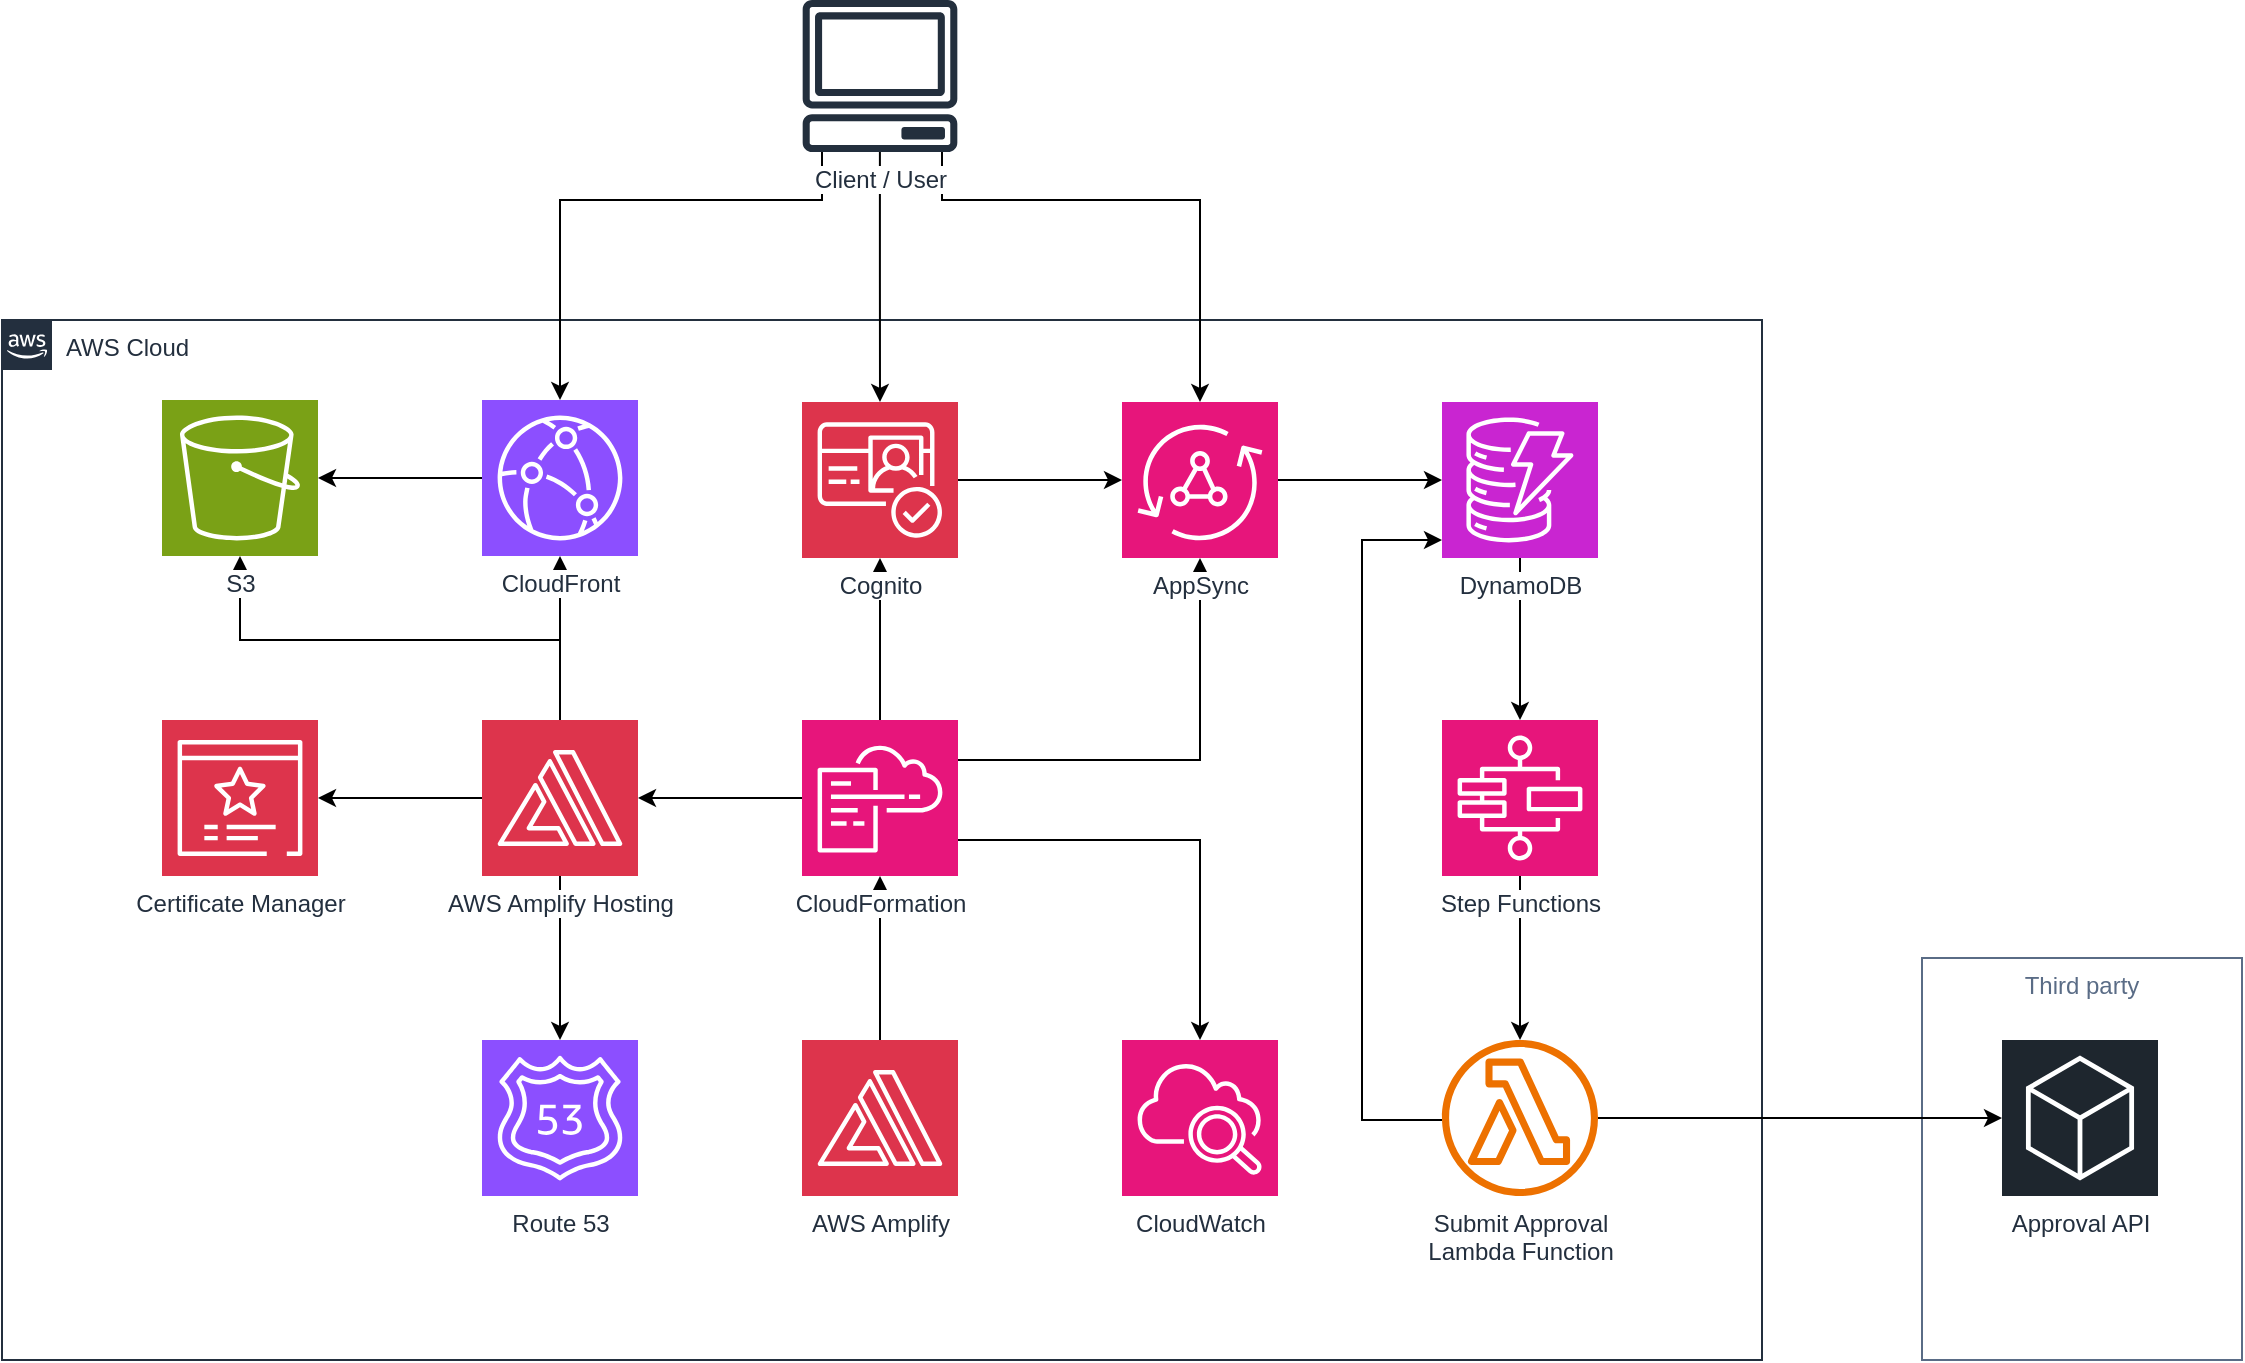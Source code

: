 <mxfile version="22.1.16" type="device" pages="2">
  <diagram name="Diagram" id="c7Mjmxp-WRodopjom6Qc">
    <mxGraphModel dx="1264" dy="885" grid="1" gridSize="10" guides="1" tooltips="1" connect="1" arrows="1" fold="1" page="1" pageScale="1" pageWidth="827" pageHeight="1169" math="0" shadow="0">
      <root>
        <mxCell id="0" />
        <mxCell id="1" parent="0" />
        <mxCell id="r4Z01OAb2olh3Qcj7yKG-13" value="AWS Cloud" style="points=[[0,0],[0.25,0],[0.5,0],[0.75,0],[1,0],[1,0.25],[1,0.5],[1,0.75],[1,1],[0.75,1],[0.5,1],[0.25,1],[0,1],[0,0.75],[0,0.5],[0,0.25]];outlineConnect=0;gradientColor=none;html=1;whiteSpace=wrap;fontSize=12;fontStyle=0;container=1;pointerEvents=0;collapsible=0;recursiveResize=0;shape=mxgraph.aws4.group;grIcon=mxgraph.aws4.group_aws_cloud_alt;strokeColor=#232F3E;fillColor=none;verticalAlign=top;align=left;spacingLeft=30;fontColor=#232F3E;dashed=0;" vertex="1" parent="1">
          <mxGeometry x="40" y="240" width="880" height="520" as="geometry" />
        </mxCell>
        <mxCell id="r4Z01OAb2olh3Qcj7yKG-31" style="edgeStyle=orthogonalEdgeStyle;rounded=0;orthogonalLoop=1;jettySize=auto;html=1;" edge="1" parent="r4Z01OAb2olh3Qcj7yKG-13" source="r4Z01OAb2olh3Qcj7yKG-1" target="r4Z01OAb2olh3Qcj7yKG-30">
          <mxGeometry relative="1" as="geometry" />
        </mxCell>
        <mxCell id="r4Z01OAb2olh3Qcj7yKG-48" style="edgeStyle=orthogonalEdgeStyle;rounded=0;orthogonalLoop=1;jettySize=auto;html=1;" edge="1" parent="r4Z01OAb2olh3Qcj7yKG-13" source="r4Z01OAb2olh3Qcj7yKG-30" target="r4Z01OAb2olh3Qcj7yKG-7">
          <mxGeometry relative="1" as="geometry">
            <Array as="points">
              <mxPoint x="599" y="260" />
            </Array>
          </mxGeometry>
        </mxCell>
        <mxCell id="r4Z01OAb2olh3Qcj7yKG-1" value="AWS Amplify" style="sketch=0;points=[[0,0,0],[0.25,0,0],[0.5,0,0],[0.75,0,0],[1,0,0],[0,1,0],[0.25,1,0],[0.5,1,0],[0.75,1,0],[1,1,0],[0,0.25,0],[0,0.5,0],[0,0.75,0],[1,0.25,0],[1,0.5,0],[1,0.75,0]];outlineConnect=0;fontColor=#232F3E;fillColor=#DD344C;strokeColor=#ffffff;dashed=0;verticalLabelPosition=bottom;verticalAlign=top;align=center;html=1;fontSize=12;fontStyle=0;aspect=fixed;shape=mxgraph.aws4.resourceIcon;resIcon=mxgraph.aws4.amplify;" vertex="1" parent="r4Z01OAb2olh3Qcj7yKG-13">
          <mxGeometry x="400" y="360" width="78" height="78" as="geometry" />
        </mxCell>
        <mxCell id="r4Z01OAb2olh3Qcj7yKG-25" style="edgeStyle=orthogonalEdgeStyle;rounded=0;orthogonalLoop=1;jettySize=auto;html=1;" edge="1" parent="r4Z01OAb2olh3Qcj7yKG-13" source="r4Z01OAb2olh3Qcj7yKG-3" target="r4Z01OAb2olh3Qcj7yKG-8">
          <mxGeometry relative="1" as="geometry" />
        </mxCell>
        <mxCell id="r4Z01OAb2olh3Qcj7yKG-26" style="edgeStyle=orthogonalEdgeStyle;rounded=0;orthogonalLoop=1;jettySize=auto;html=1;" edge="1" parent="r4Z01OAb2olh3Qcj7yKG-13" source="r4Z01OAb2olh3Qcj7yKG-8" target="r4Z01OAb2olh3Qcj7yKG-10">
          <mxGeometry relative="1" as="geometry" />
        </mxCell>
        <mxCell id="r4Z01OAb2olh3Qcj7yKG-8" value="DynamoDB" style="sketch=0;points=[[0,0,0],[0.25,0,0],[0.5,0,0],[0.75,0,0],[1,0,0],[0,1,0],[0.25,1,0],[0.5,1,0],[0.75,1,0],[1,1,0],[0,0.25,0],[0,0.5,0],[0,0.75,0],[1,0.25,0],[1,0.5,0],[1,0.75,0]];outlineConnect=0;fontColor=#232F3E;fillColor=#C925D1;strokeColor=#ffffff;dashed=0;verticalLabelPosition=bottom;verticalAlign=top;align=center;html=1;fontSize=12;fontStyle=0;aspect=fixed;shape=mxgraph.aws4.resourceIcon;resIcon=mxgraph.aws4.dynamodb;labelBackgroundColor=default;" vertex="1" parent="r4Z01OAb2olh3Qcj7yKG-13">
          <mxGeometry x="720" y="41" width="78" height="78" as="geometry" />
        </mxCell>
        <mxCell id="r4Z01OAb2olh3Qcj7yKG-35" style="edgeStyle=orthogonalEdgeStyle;rounded=0;orthogonalLoop=1;jettySize=auto;html=1;" edge="1" parent="r4Z01OAb2olh3Qcj7yKG-13" source="r4Z01OAb2olh3Qcj7yKG-22" target="r4Z01OAb2olh3Qcj7yKG-5">
          <mxGeometry relative="1" as="geometry" />
        </mxCell>
        <mxCell id="r4Z01OAb2olh3Qcj7yKG-36" style="edgeStyle=orthogonalEdgeStyle;rounded=0;orthogonalLoop=1;jettySize=auto;html=1;" edge="1" parent="r4Z01OAb2olh3Qcj7yKG-13" source="r4Z01OAb2olh3Qcj7yKG-22" target="r4Z01OAb2olh3Qcj7yKG-24">
          <mxGeometry relative="1" as="geometry">
            <Array as="points">
              <mxPoint x="279" y="160" />
              <mxPoint x="119" y="160" />
            </Array>
          </mxGeometry>
        </mxCell>
        <mxCell id="r4Z01OAb2olh3Qcj7yKG-37" style="edgeStyle=orthogonalEdgeStyle;rounded=0;orthogonalLoop=1;jettySize=auto;html=1;" edge="1" parent="r4Z01OAb2olh3Qcj7yKG-13" source="r4Z01OAb2olh3Qcj7yKG-22" target="r4Z01OAb2olh3Qcj7yKG-6">
          <mxGeometry relative="1" as="geometry" />
        </mxCell>
        <mxCell id="r4Z01OAb2olh3Qcj7yKG-24" value="S3" style="sketch=0;points=[[0,0,0],[0.25,0,0],[0.5,0,0],[0.75,0,0],[1,0,0],[0,1,0],[0.25,1,0],[0.5,1,0],[0.75,1,0],[1,1,0],[0,0.25,0],[0,0.5,0],[0,0.75,0],[1,0.25,0],[1,0.5,0],[1,0.75,0]];outlineConnect=0;fontColor=#232F3E;fillColor=#7AA116;strokeColor=#ffffff;dashed=0;verticalLabelPosition=bottom;verticalAlign=top;align=center;html=1;fontSize=12;fontStyle=0;aspect=fixed;shape=mxgraph.aws4.resourceIcon;resIcon=mxgraph.aws4.s3;labelBackgroundColor=default;" vertex="1" parent="r4Z01OAb2olh3Qcj7yKG-13">
          <mxGeometry x="80" y="40" width="78" height="78" as="geometry" />
        </mxCell>
        <mxCell id="r4Z01OAb2olh3Qcj7yKG-42" style="edgeStyle=orthogonalEdgeStyle;rounded=0;orthogonalLoop=1;jettySize=auto;html=1;" edge="1" parent="r4Z01OAb2olh3Qcj7yKG-13" source="r4Z01OAb2olh3Qcj7yKG-10" target="r4Z01OAb2olh3Qcj7yKG-4">
          <mxGeometry relative="1" as="geometry" />
        </mxCell>
        <mxCell id="r4Z01OAb2olh3Qcj7yKG-10" value="Step Functions" style="sketch=0;points=[[0,0,0],[0.25,0,0],[0.5,0,0],[0.75,0,0],[1,0,0],[0,1,0],[0.25,1,0],[0.5,1,0],[0.75,1,0],[1,1,0],[0,0.25,0],[0,0.5,0],[0,0.75,0],[1,0.25,0],[1,0.5,0],[1,0.75,0]];outlineConnect=0;fontColor=#232F3E;fillColor=#E7157B;strokeColor=#ffffff;dashed=0;verticalLabelPosition=bottom;verticalAlign=top;align=center;html=1;fontSize=12;fontStyle=0;aspect=fixed;shape=mxgraph.aws4.resourceIcon;resIcon=mxgraph.aws4.step_functions;labelBackgroundColor=default;" vertex="1" parent="r4Z01OAb2olh3Qcj7yKG-13">
          <mxGeometry x="720" y="200" width="78" height="78" as="geometry" />
        </mxCell>
        <mxCell id="r4Z01OAb2olh3Qcj7yKG-44" style="edgeStyle=orthogonalEdgeStyle;rounded=0;orthogonalLoop=1;jettySize=auto;html=1;" edge="1" parent="r4Z01OAb2olh3Qcj7yKG-13" source="r4Z01OAb2olh3Qcj7yKG-4" target="r4Z01OAb2olh3Qcj7yKG-8">
          <mxGeometry relative="1" as="geometry">
            <Array as="points">
              <mxPoint x="680" y="400" />
              <mxPoint x="680" y="110" />
            </Array>
          </mxGeometry>
        </mxCell>
        <mxCell id="r4Z01OAb2olh3Qcj7yKG-4" value="Submit Approval&lt;br&gt;Lambda Function" style="sketch=0;outlineConnect=0;fontColor=#232F3E;gradientColor=none;fillColor=#ED7100;strokeColor=none;dashed=0;verticalLabelPosition=bottom;verticalAlign=top;align=center;html=1;fontSize=12;fontStyle=0;aspect=fixed;pointerEvents=1;shape=mxgraph.aws4.lambda_function;" vertex="1" parent="r4Z01OAb2olh3Qcj7yKG-13">
          <mxGeometry x="720" y="360" width="78" height="78" as="geometry" />
        </mxCell>
        <mxCell id="r4Z01OAb2olh3Qcj7yKG-38" style="edgeStyle=orthogonalEdgeStyle;rounded=0;orthogonalLoop=1;jettySize=auto;html=1;" edge="1" parent="r4Z01OAb2olh3Qcj7yKG-13" source="r4Z01OAb2olh3Qcj7yKG-5" target="r4Z01OAb2olh3Qcj7yKG-24">
          <mxGeometry relative="1" as="geometry" />
        </mxCell>
        <mxCell id="r4Z01OAb2olh3Qcj7yKG-5" value="CloudFront" style="sketch=0;points=[[0,0,0],[0.25,0,0],[0.5,0,0],[0.75,0,0],[1,0,0],[0,1,0],[0.25,1,0],[0.5,1,0],[0.75,1,0],[1,1,0],[0,0.25,0],[0,0.5,0],[0,0.75,0],[1,0.25,0],[1,0.5,0],[1,0.75,0]];outlineConnect=0;fontColor=#232F3E;fillColor=#8C4FFF;strokeColor=#ffffff;dashed=0;verticalLabelPosition=bottom;verticalAlign=top;align=center;html=1;fontSize=12;fontStyle=0;aspect=fixed;shape=mxgraph.aws4.resourceIcon;resIcon=mxgraph.aws4.cloudfront;labelBackgroundColor=default;" vertex="1" parent="r4Z01OAb2olh3Qcj7yKG-13">
          <mxGeometry x="240" y="40" width="78" height="78" as="geometry" />
        </mxCell>
        <mxCell id="r4Z01OAb2olh3Qcj7yKG-6" value="Certificate Manager" style="sketch=0;points=[[0,0,0],[0.25,0,0],[0.5,0,0],[0.75,0,0],[1,0,0],[0,1,0],[0.25,1,0],[0.5,1,0],[0.75,1,0],[1,1,0],[0,0.25,0],[0,0.5,0],[0,0.75,0],[1,0.25,0],[1,0.5,0],[1,0.75,0]];outlineConnect=0;fontColor=#232F3E;fillColor=#DD344C;strokeColor=#ffffff;dashed=0;verticalLabelPosition=bottom;verticalAlign=top;align=center;html=1;fontSize=12;fontStyle=0;aspect=fixed;shape=mxgraph.aws4.resourceIcon;resIcon=mxgraph.aws4.certificate_manager_3;" vertex="1" parent="r4Z01OAb2olh3Qcj7yKG-13">
          <mxGeometry x="80" y="200" width="78" height="78" as="geometry" />
        </mxCell>
        <mxCell id="r4Z01OAb2olh3Qcj7yKG-32" style="edgeStyle=orthogonalEdgeStyle;rounded=0;orthogonalLoop=1;jettySize=auto;html=1;" edge="1" parent="r4Z01OAb2olh3Qcj7yKG-13" source="r4Z01OAb2olh3Qcj7yKG-30" target="r4Z01OAb2olh3Qcj7yKG-2">
          <mxGeometry relative="1" as="geometry" />
        </mxCell>
        <mxCell id="r4Z01OAb2olh3Qcj7yKG-33" style="edgeStyle=orthogonalEdgeStyle;rounded=0;orthogonalLoop=1;jettySize=auto;html=1;" edge="1" parent="r4Z01OAb2olh3Qcj7yKG-13" source="r4Z01OAb2olh3Qcj7yKG-30" target="r4Z01OAb2olh3Qcj7yKG-3">
          <mxGeometry relative="1" as="geometry">
            <Array as="points">
              <mxPoint x="599" y="220" />
            </Array>
          </mxGeometry>
        </mxCell>
        <mxCell id="r4Z01OAb2olh3Qcj7yKG-34" style="edgeStyle=orthogonalEdgeStyle;rounded=0;orthogonalLoop=1;jettySize=auto;html=1;" edge="1" parent="r4Z01OAb2olh3Qcj7yKG-13" source="r4Z01OAb2olh3Qcj7yKG-30" target="r4Z01OAb2olh3Qcj7yKG-22">
          <mxGeometry relative="1" as="geometry" />
        </mxCell>
        <mxCell id="r4Z01OAb2olh3Qcj7yKG-30" value="CloudFormation" style="sketch=0;points=[[0,0,0],[0.25,0,0],[0.5,0,0],[0.75,0,0],[1,0,0],[0,1,0],[0.25,1,0],[0.5,1,0],[0.75,1,0],[1,1,0],[0,0.25,0],[0,0.5,0],[0,0.75,0],[1,0.25,0],[1,0.5,0],[1,0.75,0]];points=[[0,0,0],[0.25,0,0],[0.5,0,0],[0.75,0,0],[1,0,0],[0,1,0],[0.25,1,0],[0.5,1,0],[0.75,1,0],[1,1,0],[0,0.25,0],[0,0.5,0],[0,0.75,0],[1,0.25,0],[1,0.5,0],[1,0.75,0]];outlineConnect=0;fontColor=#232F3E;fillColor=#E7157B;strokeColor=#ffffff;dashed=0;verticalLabelPosition=bottom;verticalAlign=top;align=center;html=1;fontSize=12;fontStyle=0;aspect=fixed;shape=mxgraph.aws4.resourceIcon;resIcon=mxgraph.aws4.cloudformation;labelBackgroundColor=default;" vertex="1" parent="r4Z01OAb2olh3Qcj7yKG-13">
          <mxGeometry x="400" y="200" width="78" height="78" as="geometry" />
        </mxCell>
        <mxCell id="r4Z01OAb2olh3Qcj7yKG-45" style="edgeStyle=orthogonalEdgeStyle;rounded=0;orthogonalLoop=1;jettySize=auto;html=1;" edge="1" parent="r4Z01OAb2olh3Qcj7yKG-13" source="r4Z01OAb2olh3Qcj7yKG-2" target="r4Z01OAb2olh3Qcj7yKG-3">
          <mxGeometry relative="1" as="geometry" />
        </mxCell>
        <mxCell id="r4Z01OAb2olh3Qcj7yKG-2" value="Cognito" style="sketch=0;points=[[0,0,0],[0.25,0,0],[0.5,0,0],[0.75,0,0],[1,0,0],[0,1,0],[0.25,1,0],[0.5,1,0],[0.75,1,0],[1,1,0],[0,0.25,0],[0,0.5,0],[0,0.75,0],[1,0.25,0],[1,0.5,0],[1,0.75,0]];outlineConnect=0;fontColor=#232F3E;fillColor=#DD344C;strokeColor=#ffffff;dashed=0;verticalLabelPosition=bottom;verticalAlign=top;align=center;html=1;fontSize=12;fontStyle=0;aspect=fixed;shape=mxgraph.aws4.resourceIcon;resIcon=mxgraph.aws4.cognito;labelBackgroundColor=default;" vertex="1" parent="r4Z01OAb2olh3Qcj7yKG-13">
          <mxGeometry x="400" y="41" width="78" height="78" as="geometry" />
        </mxCell>
        <mxCell id="r4Z01OAb2olh3Qcj7yKG-3" value="AppSync" style="sketch=0;points=[[0,0,0],[0.25,0,0],[0.5,0,0],[0.75,0,0],[1,0,0],[0,1,0],[0.25,1,0],[0.5,1,0],[0.75,1,0],[1,1,0],[0,0.25,0],[0,0.5,0],[0,0.75,0],[1,0.25,0],[1,0.5,0],[1,0.75,0]];outlineConnect=0;fontColor=#232F3E;fillColor=#E7157B;strokeColor=#ffffff;dashed=0;verticalLabelPosition=bottom;verticalAlign=top;align=center;html=1;fontSize=12;fontStyle=0;aspect=fixed;shape=mxgraph.aws4.resourceIcon;resIcon=mxgraph.aws4.appsync;labelBackgroundColor=default;" vertex="1" parent="r4Z01OAb2olh3Qcj7yKG-13">
          <mxGeometry x="560" y="41" width="78" height="78" as="geometry" />
        </mxCell>
        <mxCell id="r4Z01OAb2olh3Qcj7yKG-12" value="Route 53" style="sketch=0;points=[[0,0,0],[0.25,0,0],[0.5,0,0],[0.75,0,0],[1,0,0],[0,1,0],[0.25,1,0],[0.5,1,0],[0.75,1,0],[1,1,0],[0,0.25,0],[0,0.5,0],[0,0.75,0],[1,0.25,0],[1,0.5,0],[1,0.75,0]];outlineConnect=0;fontColor=#232F3E;fillColor=#8C4FFF;strokeColor=#ffffff;dashed=0;verticalLabelPosition=bottom;verticalAlign=top;align=center;html=1;fontSize=12;fontStyle=0;aspect=fixed;shape=mxgraph.aws4.resourceIcon;resIcon=mxgraph.aws4.route_53;" vertex="1" parent="r4Z01OAb2olh3Qcj7yKG-13">
          <mxGeometry x="240" y="360" width="78" height="78" as="geometry" />
        </mxCell>
        <mxCell id="r4Z01OAb2olh3Qcj7yKG-47" style="edgeStyle=orthogonalEdgeStyle;rounded=0;orthogonalLoop=1;jettySize=auto;html=1;entryX=0.5;entryY=0;entryDx=0;entryDy=0;entryPerimeter=0;" edge="1" parent="r4Z01OAb2olh3Qcj7yKG-13" source="r4Z01OAb2olh3Qcj7yKG-22" target="r4Z01OAb2olh3Qcj7yKG-12">
          <mxGeometry relative="1" as="geometry" />
        </mxCell>
        <mxCell id="r4Z01OAb2olh3Qcj7yKG-22" value="AWS Amplify Hosting" style="sketch=0;points=[[0,0,0],[0.25,0,0],[0.5,0,0],[0.75,0,0],[1,0,0],[0,1,0],[0.25,1,0],[0.5,1,0],[0.75,1,0],[1,1,0],[0,0.25,0],[0,0.5,0],[0,0.75,0],[1,0.25,0],[1,0.5,0],[1,0.75,0]];outlineConnect=0;fontColor=#232F3E;fillColor=#DD344C;strokeColor=#ffffff;dashed=0;verticalLabelPosition=bottom;verticalAlign=top;align=center;html=1;fontSize=12;fontStyle=0;aspect=fixed;shape=mxgraph.aws4.resourceIcon;resIcon=mxgraph.aws4.amplify;labelBackgroundColor=default;" vertex="1" parent="r4Z01OAb2olh3Qcj7yKG-13">
          <mxGeometry x="240" y="200" width="78" height="78" as="geometry" />
        </mxCell>
        <mxCell id="r4Z01OAb2olh3Qcj7yKG-7" value="CloudWatch" style="sketch=0;points=[[0,0,0],[0.25,0,0],[0.5,0,0],[0.75,0,0],[1,0,0],[0,1,0],[0.25,1,0],[0.5,1,0],[0.75,1,0],[1,1,0],[0,0.25,0],[0,0.5,0],[0,0.75,0],[1,0.25,0],[1,0.5,0],[1,0.75,0]];points=[[0,0,0],[0.25,0,0],[0.5,0,0],[0.75,0,0],[1,0,0],[0,1,0],[0.25,1,0],[0.5,1,0],[0.75,1,0],[1,1,0],[0,0.25,0],[0,0.5,0],[0,0.75,0],[1,0.25,0],[1,0.5,0],[1,0.75,0]];outlineConnect=0;fontColor=#232F3E;fillColor=#E7157B;strokeColor=#ffffff;dashed=0;verticalLabelPosition=bottom;verticalAlign=top;align=center;html=1;fontSize=12;fontStyle=0;aspect=fixed;shape=mxgraph.aws4.resourceIcon;resIcon=mxgraph.aws4.cloudwatch_2;" vertex="1" parent="r4Z01OAb2olh3Qcj7yKG-13">
          <mxGeometry x="560" y="360" width="78" height="78" as="geometry" />
        </mxCell>
        <mxCell id="r4Z01OAb2olh3Qcj7yKG-39" style="edgeStyle=orthogonalEdgeStyle;rounded=0;orthogonalLoop=1;jettySize=auto;html=1;" edge="1" parent="1" source="r4Z01OAb2olh3Qcj7yKG-14" target="r4Z01OAb2olh3Qcj7yKG-5">
          <mxGeometry relative="1" as="geometry">
            <Array as="points">
              <mxPoint x="450" y="180" />
              <mxPoint x="319" y="180" />
            </Array>
          </mxGeometry>
        </mxCell>
        <mxCell id="r4Z01OAb2olh3Qcj7yKG-40" style="edgeStyle=orthogonalEdgeStyle;rounded=0;orthogonalLoop=1;jettySize=auto;html=1;" edge="1" parent="1" source="r4Z01OAb2olh3Qcj7yKG-14" target="r4Z01OAb2olh3Qcj7yKG-2">
          <mxGeometry relative="1" as="geometry" />
        </mxCell>
        <mxCell id="r4Z01OAb2olh3Qcj7yKG-41" style="edgeStyle=orthogonalEdgeStyle;rounded=0;orthogonalLoop=1;jettySize=auto;html=1;" edge="1" parent="1" source="r4Z01OAb2olh3Qcj7yKG-14" target="r4Z01OAb2olh3Qcj7yKG-3">
          <mxGeometry relative="1" as="geometry">
            <Array as="points">
              <mxPoint x="510" y="180" />
              <mxPoint x="639" y="180" />
            </Array>
          </mxGeometry>
        </mxCell>
        <mxCell id="r4Z01OAb2olh3Qcj7yKG-14" value="Client / User" style="sketch=0;outlineConnect=0;fontColor=#232F3E;gradientColor=none;fillColor=#232F3D;strokeColor=none;dashed=0;verticalLabelPosition=bottom;verticalAlign=top;align=center;html=1;fontSize=12;fontStyle=0;aspect=fixed;pointerEvents=1;shape=mxgraph.aws4.client;labelBackgroundColor=default;" vertex="1" parent="1">
          <mxGeometry x="440" y="80" width="78" height="76" as="geometry" />
        </mxCell>
        <mxCell id="r4Z01OAb2olh3Qcj7yKG-18" value="Third party" style="fillColor=none;strokeColor=#5A6C86;verticalAlign=top;fontStyle=0;fontColor=#5A6C86;whiteSpace=wrap;html=1;" vertex="1" parent="1">
          <mxGeometry x="1000" y="559" width="160" height="201" as="geometry" />
        </mxCell>
        <mxCell id="r4Z01OAb2olh3Qcj7yKG-15" value="Approval API" style="sketch=0;points=[[0,0,0],[0.25,0,0],[0.5,0,0],[0.75,0,0],[1,0,0],[0,1,0],[0.25,1,0],[0.5,1,0],[0.75,1,0],[1,1,0],[0,0.25,0],[0,0.5,0],[0,0.75,0],[1,0.25,0],[1,0.5,0],[1,0.75,0]];gradientDirection=north;outlineConnect=0;fontColor=#232F3E;gradientColor=none;fillColor=#1E262E;strokeColor=#ffffff;dashed=0;verticalLabelPosition=bottom;verticalAlign=top;align=center;html=1;fontSize=12;fontStyle=0;aspect=fixed;shape=mxgraph.aws4.resourceIcon;resIcon=mxgraph.aws4.general;" vertex="1" parent="1">
          <mxGeometry x="1040" y="600" width="78" height="78" as="geometry" />
        </mxCell>
        <mxCell id="r4Z01OAb2olh3Qcj7yKG-43" style="edgeStyle=orthogonalEdgeStyle;rounded=0;orthogonalLoop=1;jettySize=auto;html=1;" edge="1" parent="1" source="r4Z01OAb2olh3Qcj7yKG-4" target="r4Z01OAb2olh3Qcj7yKG-15">
          <mxGeometry relative="1" as="geometry" />
        </mxCell>
      </root>
    </mxGraphModel>
  </diagram>
  <diagram name="Deployment" id="9g1kfTsAwY3UPEpCdquh">
    <mxGraphModel dx="1264" dy="885" grid="1" gridSize="10" guides="1" tooltips="1" connect="1" arrows="1" fold="1" page="1" pageScale="1" pageWidth="827" pageHeight="1169" math="0" shadow="0">
      <root>
        <mxCell id="amgUa6nvQ8_LvWN5kx6C-0" />
        <mxCell id="amgUa6nvQ8_LvWN5kx6C-1" parent="amgUa6nvQ8_LvWN5kx6C-0" />
        <mxCell id="amgUa6nvQ8_LvWN5kx6C-2" value="AWS Cloud" style="points=[[0,0],[0.25,0],[0.5,0],[0.75,0],[1,0],[1,0.25],[1,0.5],[1,0.75],[1,1],[0.75,1],[0.5,1],[0.25,1],[0,1],[0,0.75],[0,0.5],[0,0.25]];outlineConnect=0;gradientColor=none;html=1;whiteSpace=wrap;fontSize=12;fontStyle=0;container=1;pointerEvents=0;collapsible=0;recursiveResize=0;shape=mxgraph.aws4.group;grIcon=mxgraph.aws4.group_aws_cloud_alt;strokeColor=#232F3E;fillColor=none;verticalAlign=top;align=left;spacingLeft=30;fontColor=#232F3E;dashed=0;textOpacity=25;" vertex="1" parent="amgUa6nvQ8_LvWN5kx6C-1">
          <mxGeometry x="40" y="240" width="880" height="520" as="geometry" />
        </mxCell>
        <mxCell id="amgUa6nvQ8_LvWN5kx6C-3" style="edgeStyle=orthogonalEdgeStyle;rounded=0;orthogonalLoop=1;jettySize=auto;html=1;textOpacity=35;" edge="1" parent="amgUa6nvQ8_LvWN5kx6C-2" source="amgUa6nvQ8_LvWN5kx6C-5" target="amgUa6nvQ8_LvWN5kx6C-23">
          <mxGeometry relative="1" as="geometry" />
        </mxCell>
        <mxCell id="amgUa6nvQ8_LvWN5kx6C-4" style="edgeStyle=orthogonalEdgeStyle;rounded=0;orthogonalLoop=1;jettySize=auto;html=1;textOpacity=25;" edge="1" parent="amgUa6nvQ8_LvWN5kx6C-2" source="amgUa6nvQ8_LvWN5kx6C-23" target="amgUa6nvQ8_LvWN5kx6C-30">
          <mxGeometry relative="1" as="geometry">
            <Array as="points">
              <mxPoint x="599" y="260" />
            </Array>
          </mxGeometry>
        </mxCell>
        <mxCell id="amgUa6nvQ8_LvWN5kx6C-5" value="AWS Amplify" style="sketch=0;points=[[0,0,0],[0.25,0,0],[0.5,0,0],[0.75,0,0],[1,0,0],[0,1,0],[0.25,1,0],[0.5,1,0],[0.75,1,0],[1,1,0],[0,0.25,0],[0,0.5,0],[0,0.75,0],[1,0.25,0],[1,0.5,0],[1,0.75,0]];outlineConnect=0;fontColor=#232F3E;fillColor=#DD344C;strokeColor=#ffffff;dashed=0;verticalLabelPosition=bottom;verticalAlign=top;align=center;html=1;fontSize=12;fontStyle=0;aspect=fixed;shape=mxgraph.aws4.resourceIcon;resIcon=mxgraph.aws4.amplify;" vertex="1" parent="amgUa6nvQ8_LvWN5kx6C-2">
          <mxGeometry x="400" y="360" width="78" height="78" as="geometry" />
        </mxCell>
        <mxCell id="amgUa6nvQ8_LvWN5kx6C-6" style="edgeStyle=orthogonalEdgeStyle;rounded=0;orthogonalLoop=1;jettySize=auto;html=1;fillOpacity=25;textOpacity=25;" edge="1" parent="amgUa6nvQ8_LvWN5kx6C-2" source="amgUa6nvQ8_LvWN5kx6C-26" target="amgUa6nvQ8_LvWN5kx6C-8">
          <mxGeometry relative="1" as="geometry" />
        </mxCell>
        <mxCell id="amgUa6nvQ8_LvWN5kx6C-7" style="edgeStyle=orthogonalEdgeStyle;rounded=0;orthogonalLoop=1;jettySize=auto;html=1;textOpacity=25;" edge="1" parent="amgUa6nvQ8_LvWN5kx6C-2" source="amgUa6nvQ8_LvWN5kx6C-8" target="amgUa6nvQ8_LvWN5kx6C-14">
          <mxGeometry relative="1" as="geometry" />
        </mxCell>
        <mxCell id="amgUa6nvQ8_LvWN5kx6C-8" value="DynamoDB" style="sketch=0;points=[[0,0,0],[0.25,0,0],[0.5,0,0],[0.75,0,0],[1,0,0],[0,1,0],[0.25,1,0],[0.5,1,0],[0.75,1,0],[1,1,0],[0,0.25,0],[0,0.5,0],[0,0.75,0],[1,0.25,0],[1,0.5,0],[1,0.75,0]];outlineConnect=0;fontColor=#232F3E;fillColor=#C925D1;strokeColor=#ffffff;dashed=0;verticalLabelPosition=bottom;verticalAlign=top;align=center;html=1;fontSize=12;fontStyle=0;aspect=fixed;shape=mxgraph.aws4.resourceIcon;resIcon=mxgraph.aws4.dynamodb;labelBackgroundColor=default;fillOpacity=25;textOpacity=25;" vertex="1" parent="amgUa6nvQ8_LvWN5kx6C-2">
          <mxGeometry x="720" y="41" width="78" height="78" as="geometry" />
        </mxCell>
        <mxCell id="amgUa6nvQ8_LvWN5kx6C-9" style="edgeStyle=orthogonalEdgeStyle;rounded=0;orthogonalLoop=1;jettySize=auto;html=1;fillOpacity=25;textOpacity=25;" edge="1" parent="amgUa6nvQ8_LvWN5kx6C-2" source="amgUa6nvQ8_LvWN5kx6C-29" target="amgUa6nvQ8_LvWN5kx6C-18">
          <mxGeometry relative="1" as="geometry" />
        </mxCell>
        <mxCell id="amgUa6nvQ8_LvWN5kx6C-10" style="edgeStyle=orthogonalEdgeStyle;rounded=0;orthogonalLoop=1;jettySize=auto;html=1;fillOpacity=25;textOpacity=25;" edge="1" parent="amgUa6nvQ8_LvWN5kx6C-2" source="amgUa6nvQ8_LvWN5kx6C-29" target="amgUa6nvQ8_LvWN5kx6C-12">
          <mxGeometry relative="1" as="geometry">
            <Array as="points">
              <mxPoint x="279" y="160" />
              <mxPoint x="119" y="160" />
            </Array>
          </mxGeometry>
        </mxCell>
        <mxCell id="amgUa6nvQ8_LvWN5kx6C-11" style="edgeStyle=orthogonalEdgeStyle;rounded=0;orthogonalLoop=1;jettySize=auto;html=1;fillOpacity=25;textOpacity=25;" edge="1" parent="amgUa6nvQ8_LvWN5kx6C-2" source="amgUa6nvQ8_LvWN5kx6C-29" target="amgUa6nvQ8_LvWN5kx6C-19">
          <mxGeometry relative="1" as="geometry" />
        </mxCell>
        <mxCell id="amgUa6nvQ8_LvWN5kx6C-12" value="S3" style="sketch=0;points=[[0,0,0],[0.25,0,0],[0.5,0,0],[0.75,0,0],[1,0,0],[0,1,0],[0.25,1,0],[0.5,1,0],[0.75,1,0],[1,1,0],[0,0.25,0],[0,0.5,0],[0,0.75,0],[1,0.25,0],[1,0.5,0],[1,0.75,0]];outlineConnect=0;fontColor=#232F3E;fillColor=#7AA116;strokeColor=#ffffff;dashed=0;verticalLabelPosition=bottom;verticalAlign=top;align=center;html=1;fontSize=12;fontStyle=0;aspect=fixed;shape=mxgraph.aws4.resourceIcon;resIcon=mxgraph.aws4.s3;labelBackgroundColor=default;fillOpacity=25;textOpacity=25;" vertex="1" parent="amgUa6nvQ8_LvWN5kx6C-2">
          <mxGeometry x="80" y="40" width="78" height="78" as="geometry" />
        </mxCell>
        <mxCell id="amgUa6nvQ8_LvWN5kx6C-13" style="edgeStyle=orthogonalEdgeStyle;rounded=0;orthogonalLoop=1;jettySize=auto;html=1;fillOpacity=25;textOpacity=25;" edge="1" parent="amgUa6nvQ8_LvWN5kx6C-2" source="amgUa6nvQ8_LvWN5kx6C-14" target="amgUa6nvQ8_LvWN5kx6C-16">
          <mxGeometry relative="1" as="geometry" />
        </mxCell>
        <mxCell id="amgUa6nvQ8_LvWN5kx6C-14" value="Step Functions" style="sketch=0;points=[[0,0,0],[0.25,0,0],[0.5,0,0],[0.75,0,0],[1,0,0],[0,1,0],[0.25,1,0],[0.5,1,0],[0.75,1,0],[1,1,0],[0,0.25,0],[0,0.5,0],[0,0.75,0],[1,0.25,0],[1,0.5,0],[1,0.75,0]];outlineConnect=0;fontColor=#232F3E;fillColor=#E7157B;strokeColor=#ffffff;dashed=0;verticalLabelPosition=bottom;verticalAlign=top;align=center;html=1;fontSize=12;fontStyle=0;aspect=fixed;shape=mxgraph.aws4.resourceIcon;resIcon=mxgraph.aws4.step_functions;labelBackgroundColor=default;fillOpacity=25;textOpacity=25;" vertex="1" parent="amgUa6nvQ8_LvWN5kx6C-2">
          <mxGeometry x="720" y="200" width="78" height="78" as="geometry" />
        </mxCell>
        <mxCell id="amgUa6nvQ8_LvWN5kx6C-15" style="edgeStyle=orthogonalEdgeStyle;rounded=0;orthogonalLoop=1;jettySize=auto;html=1;textOpacity=25;" edge="1" parent="amgUa6nvQ8_LvWN5kx6C-2" source="amgUa6nvQ8_LvWN5kx6C-16" target="amgUa6nvQ8_LvWN5kx6C-8">
          <mxGeometry relative="1" as="geometry">
            <Array as="points">
              <mxPoint x="680" y="400" />
              <mxPoint x="680" y="110" />
            </Array>
          </mxGeometry>
        </mxCell>
        <mxCell id="amgUa6nvQ8_LvWN5kx6C-16" value="Submit Approval&lt;br&gt;Lambda Function" style="sketch=0;outlineConnect=0;fontColor=#232F3E;gradientColor=none;fillColor=#ED7100;strokeColor=none;dashed=0;verticalLabelPosition=bottom;verticalAlign=top;align=center;html=1;fontSize=12;fontStyle=0;aspect=fixed;pointerEvents=1;shape=mxgraph.aws4.lambda_function;fillOpacity=25;textOpacity=25;" vertex="1" parent="amgUa6nvQ8_LvWN5kx6C-2">
          <mxGeometry x="720" y="360" width="78" height="78" as="geometry" />
        </mxCell>
        <mxCell id="amgUa6nvQ8_LvWN5kx6C-17" style="edgeStyle=orthogonalEdgeStyle;rounded=0;orthogonalLoop=1;jettySize=auto;html=1;fillOpacity=25;textOpacity=25;" edge="1" parent="amgUa6nvQ8_LvWN5kx6C-2" source="amgUa6nvQ8_LvWN5kx6C-18" target="amgUa6nvQ8_LvWN5kx6C-12">
          <mxGeometry relative="1" as="geometry" />
        </mxCell>
        <mxCell id="amgUa6nvQ8_LvWN5kx6C-18" value="CloudFront" style="sketch=0;points=[[0,0,0],[0.25,0,0],[0.5,0,0],[0.75,0,0],[1,0,0],[0,1,0],[0.25,1,0],[0.5,1,0],[0.75,1,0],[1,1,0],[0,0.25,0],[0,0.5,0],[0,0.75,0],[1,0.25,0],[1,0.5,0],[1,0.75,0]];outlineConnect=0;fontColor=#232F3E;fillColor=#8C4FFF;strokeColor=#ffffff;dashed=0;verticalLabelPosition=bottom;verticalAlign=top;align=center;html=1;fontSize=12;fontStyle=0;aspect=fixed;shape=mxgraph.aws4.resourceIcon;resIcon=mxgraph.aws4.cloudfront;labelBackgroundColor=default;fillOpacity=25;textOpacity=25;" vertex="1" parent="amgUa6nvQ8_LvWN5kx6C-2">
          <mxGeometry x="240" y="40" width="78" height="78" as="geometry" />
        </mxCell>
        <mxCell id="amgUa6nvQ8_LvWN5kx6C-19" value="Certificate Manager" style="sketch=0;points=[[0,0,0],[0.25,0,0],[0.5,0,0],[0.75,0,0],[1,0,0],[0,1,0],[0.25,1,0],[0.5,1,0],[0.75,1,0],[1,1,0],[0,0.25,0],[0,0.5,0],[0,0.75,0],[1,0.25,0],[1,0.5,0],[1,0.75,0]];outlineConnect=0;fontColor=#232F3E;fillColor=#DD344C;strokeColor=#ffffff;dashed=0;verticalLabelPosition=bottom;verticalAlign=top;align=center;html=1;fontSize=12;fontStyle=0;aspect=fixed;shape=mxgraph.aws4.resourceIcon;resIcon=mxgraph.aws4.certificate_manager_3;fillOpacity=25;textOpacity=25;" vertex="1" parent="amgUa6nvQ8_LvWN5kx6C-2">
          <mxGeometry x="80" y="200" width="78" height="78" as="geometry" />
        </mxCell>
        <mxCell id="amgUa6nvQ8_LvWN5kx6C-20" style="edgeStyle=orthogonalEdgeStyle;rounded=0;orthogonalLoop=1;jettySize=auto;html=1;textOpacity=25;" edge="1" parent="amgUa6nvQ8_LvWN5kx6C-2" source="amgUa6nvQ8_LvWN5kx6C-23" target="amgUa6nvQ8_LvWN5kx6C-25">
          <mxGeometry relative="1" as="geometry" />
        </mxCell>
        <mxCell id="amgUa6nvQ8_LvWN5kx6C-21" style="edgeStyle=orthogonalEdgeStyle;rounded=0;orthogonalLoop=1;jettySize=auto;html=1;textOpacity=25;" edge="1" parent="amgUa6nvQ8_LvWN5kx6C-2" source="amgUa6nvQ8_LvWN5kx6C-23" target="amgUa6nvQ8_LvWN5kx6C-26">
          <mxGeometry relative="1" as="geometry">
            <Array as="points">
              <mxPoint x="599" y="220" />
            </Array>
          </mxGeometry>
        </mxCell>
        <mxCell id="amgUa6nvQ8_LvWN5kx6C-22" style="edgeStyle=orthogonalEdgeStyle;rounded=0;orthogonalLoop=1;jettySize=auto;html=1;textOpacity=25;" edge="1" parent="amgUa6nvQ8_LvWN5kx6C-2" source="amgUa6nvQ8_LvWN5kx6C-23" target="amgUa6nvQ8_LvWN5kx6C-29">
          <mxGeometry relative="1" as="geometry" />
        </mxCell>
        <mxCell id="amgUa6nvQ8_LvWN5kx6C-23" value="CloudFormation" style="sketch=0;points=[[0,0,0],[0.25,0,0],[0.5,0,0],[0.75,0,0],[1,0,0],[0,1,0],[0.25,1,0],[0.5,1,0],[0.75,1,0],[1,1,0],[0,0.25,0],[0,0.5,0],[0,0.75,0],[1,0.25,0],[1,0.5,0],[1,0.75,0]];points=[[0,0,0],[0.25,0,0],[0.5,0,0],[0.75,0,0],[1,0,0],[0,1,0],[0.25,1,0],[0.5,1,0],[0.75,1,0],[1,1,0],[0,0.25,0],[0,0.5,0],[0,0.75,0],[1,0.25,0],[1,0.5,0],[1,0.75,0]];outlineConnect=0;fontColor=#232F3E;fillColor=#E7157B;strokeColor=#ffffff;dashed=0;verticalLabelPosition=bottom;verticalAlign=top;align=center;html=1;fontSize=12;fontStyle=0;aspect=fixed;shape=mxgraph.aws4.resourceIcon;resIcon=mxgraph.aws4.cloudformation;labelBackgroundColor=default;" vertex="1" parent="amgUa6nvQ8_LvWN5kx6C-2">
          <mxGeometry x="400" y="200" width="78" height="78" as="geometry" />
        </mxCell>
        <mxCell id="amgUa6nvQ8_LvWN5kx6C-24" style="edgeStyle=orthogonalEdgeStyle;rounded=0;orthogonalLoop=1;jettySize=auto;html=1;fillOpacity=25;textOpacity=25;" edge="1" parent="amgUa6nvQ8_LvWN5kx6C-2" source="amgUa6nvQ8_LvWN5kx6C-25" target="amgUa6nvQ8_LvWN5kx6C-26">
          <mxGeometry relative="1" as="geometry" />
        </mxCell>
        <mxCell id="amgUa6nvQ8_LvWN5kx6C-25" value="Cognito" style="sketch=0;points=[[0,0,0],[0.25,0,0],[0.5,0,0],[0.75,0,0],[1,0,0],[0,1,0],[0.25,1,0],[0.5,1,0],[0.75,1,0],[1,1,0],[0,0.25,0],[0,0.5,0],[0,0.75,0],[1,0.25,0],[1,0.5,0],[1,0.75,0]];outlineConnect=0;fontColor=#232F3E;fillColor=#DD344C;strokeColor=#ffffff;dashed=0;verticalLabelPosition=bottom;verticalAlign=top;align=center;html=1;fontSize=12;fontStyle=0;aspect=fixed;shape=mxgraph.aws4.resourceIcon;resIcon=mxgraph.aws4.cognito;labelBackgroundColor=default;fillOpacity=25;textOpacity=25;" vertex="1" parent="amgUa6nvQ8_LvWN5kx6C-2">
          <mxGeometry x="400" y="41" width="78" height="78" as="geometry" />
        </mxCell>
        <mxCell id="amgUa6nvQ8_LvWN5kx6C-26" value="AppSync" style="sketch=0;points=[[0,0,0],[0.25,0,0],[0.5,0,0],[0.75,0,0],[1,0,0],[0,1,0],[0.25,1,0],[0.5,1,0],[0.75,1,0],[1,1,0],[0,0.25,0],[0,0.5,0],[0,0.75,0],[1,0.25,0],[1,0.5,0],[1,0.75,0]];outlineConnect=0;fontColor=#232F3E;fillColor=#E7157B;strokeColor=#ffffff;dashed=0;verticalLabelPosition=bottom;verticalAlign=top;align=center;html=1;fontSize=12;fontStyle=0;aspect=fixed;shape=mxgraph.aws4.resourceIcon;resIcon=mxgraph.aws4.appsync;labelBackgroundColor=default;fillOpacity=25;textOpacity=25;" vertex="1" parent="amgUa6nvQ8_LvWN5kx6C-2">
          <mxGeometry x="560" y="41" width="78" height="78" as="geometry" />
        </mxCell>
        <mxCell id="amgUa6nvQ8_LvWN5kx6C-27" value="Route 53" style="sketch=0;points=[[0,0,0],[0.25,0,0],[0.5,0,0],[0.75,0,0],[1,0,0],[0,1,0],[0.25,1,0],[0.5,1,0],[0.75,1,0],[1,1,0],[0,0.25,0],[0,0.5,0],[0,0.75,0],[1,0.25,0],[1,0.5,0],[1,0.75,0]];outlineConnect=0;fontColor=#232F3E;fillColor=#8C4FFF;strokeColor=#ffffff;dashed=0;verticalLabelPosition=bottom;verticalAlign=top;align=center;html=1;fontSize=12;fontStyle=0;aspect=fixed;shape=mxgraph.aws4.resourceIcon;resIcon=mxgraph.aws4.route_53;fillOpacity=25;textOpacity=25;" vertex="1" parent="amgUa6nvQ8_LvWN5kx6C-2">
          <mxGeometry x="240" y="360" width="78" height="78" as="geometry" />
        </mxCell>
        <mxCell id="amgUa6nvQ8_LvWN5kx6C-28" style="edgeStyle=orthogonalEdgeStyle;rounded=0;orthogonalLoop=1;jettySize=auto;html=1;entryX=0.5;entryY=0;entryDx=0;entryDy=0;entryPerimeter=0;fillOpacity=25;textOpacity=25;" edge="1" parent="amgUa6nvQ8_LvWN5kx6C-2" source="amgUa6nvQ8_LvWN5kx6C-29" target="amgUa6nvQ8_LvWN5kx6C-27">
          <mxGeometry relative="1" as="geometry" />
        </mxCell>
        <mxCell id="amgUa6nvQ8_LvWN5kx6C-29" value="AWS Amplify Hosting" style="sketch=0;points=[[0,0,0],[0.25,0,0],[0.5,0,0],[0.75,0,0],[1,0,0],[0,1,0],[0.25,1,0],[0.5,1,0],[0.75,1,0],[1,1,0],[0,0.25,0],[0,0.5,0],[0,0.75,0],[1,0.25,0],[1,0.5,0],[1,0.75,0]];outlineConnect=0;fontColor=#232F3E;fillColor=#DD344C;strokeColor=#ffffff;dashed=0;verticalLabelPosition=bottom;verticalAlign=top;align=center;html=1;fontSize=12;fontStyle=0;aspect=fixed;shape=mxgraph.aws4.resourceIcon;resIcon=mxgraph.aws4.amplify;labelBackgroundColor=default;fillOpacity=25;textOpacity=25;" vertex="1" parent="amgUa6nvQ8_LvWN5kx6C-2">
          <mxGeometry x="240" y="200" width="78" height="78" as="geometry" />
        </mxCell>
        <mxCell id="amgUa6nvQ8_LvWN5kx6C-30" value="CloudWatch" style="sketch=0;points=[[0,0,0],[0.25,0,0],[0.5,0,0],[0.75,0,0],[1,0,0],[0,1,0],[0.25,1,0],[0.5,1,0],[0.75,1,0],[1,1,0],[0,0.25,0],[0,0.5,0],[0,0.75,0],[1,0.25,0],[1,0.5,0],[1,0.75,0]];points=[[0,0,0],[0.25,0,0],[0.5,0,0],[0.75,0,0],[1,0,0],[0,1,0],[0.25,1,0],[0.5,1,0],[0.75,1,0],[1,1,0],[0,0.25,0],[0,0.5,0],[0,0.75,0],[1,0.25,0],[1,0.5,0],[1,0.75,0]];outlineConnect=0;fontColor=#232F3E;fillColor=#E7157B;strokeColor=#ffffff;dashed=0;verticalLabelPosition=bottom;verticalAlign=top;align=center;html=1;fontSize=12;fontStyle=0;aspect=fixed;shape=mxgraph.aws4.resourceIcon;resIcon=mxgraph.aws4.cloudwatch_2;fillOpacity=25;textOpacity=25;" vertex="1" parent="amgUa6nvQ8_LvWN5kx6C-2">
          <mxGeometry x="560" y="360" width="78" height="78" as="geometry" />
        </mxCell>
        <mxCell id="amgUa6nvQ8_LvWN5kx6C-31" style="edgeStyle=orthogonalEdgeStyle;rounded=0;orthogonalLoop=1;jettySize=auto;html=1;textOpacity=25;" edge="1" parent="amgUa6nvQ8_LvWN5kx6C-1" source="amgUa6nvQ8_LvWN5kx6C-34" target="amgUa6nvQ8_LvWN5kx6C-18">
          <mxGeometry relative="1" as="geometry">
            <Array as="points">
              <mxPoint x="450" y="180" />
              <mxPoint x="319" y="180" />
            </Array>
          </mxGeometry>
        </mxCell>
        <mxCell id="amgUa6nvQ8_LvWN5kx6C-32" style="edgeStyle=orthogonalEdgeStyle;rounded=0;orthogonalLoop=1;jettySize=auto;html=1;fillOpacity=25;textOpacity=25;" edge="1" parent="amgUa6nvQ8_LvWN5kx6C-1" source="amgUa6nvQ8_LvWN5kx6C-34" target="amgUa6nvQ8_LvWN5kx6C-25">
          <mxGeometry relative="1" as="geometry" />
        </mxCell>
        <mxCell id="amgUa6nvQ8_LvWN5kx6C-33" style="edgeStyle=orthogonalEdgeStyle;rounded=0;orthogonalLoop=1;jettySize=auto;html=1;fillOpacity=25;textOpacity=25;" edge="1" parent="amgUa6nvQ8_LvWN5kx6C-1" source="amgUa6nvQ8_LvWN5kx6C-34" target="amgUa6nvQ8_LvWN5kx6C-26">
          <mxGeometry relative="1" as="geometry">
            <Array as="points">
              <mxPoint x="510" y="180" />
              <mxPoint x="639" y="180" />
            </Array>
          </mxGeometry>
        </mxCell>
        <mxCell id="amgUa6nvQ8_LvWN5kx6C-34" value="Client / User" style="sketch=0;outlineConnect=0;fontColor=#232F3E;gradientColor=none;fillColor=#232F3D;strokeColor=none;dashed=0;verticalLabelPosition=bottom;verticalAlign=top;align=center;html=1;fontSize=12;fontStyle=0;aspect=fixed;pointerEvents=1;shape=mxgraph.aws4.client;labelBackgroundColor=default;fillOpacity=25;textOpacity=25;" vertex="1" parent="amgUa6nvQ8_LvWN5kx6C-1">
          <mxGeometry x="440" y="80" width="78" height="76" as="geometry" />
        </mxCell>
        <mxCell id="amgUa6nvQ8_LvWN5kx6C-35" value="Third party" style="fillColor=none;strokeColor=#5A6C86;verticalAlign=top;fontStyle=0;fontColor=#5A6C86;whiteSpace=wrap;html=1;fillOpacity=25;textOpacity=25;" vertex="1" parent="amgUa6nvQ8_LvWN5kx6C-1">
          <mxGeometry x="1000" y="559" width="160" height="201" as="geometry" />
        </mxCell>
        <mxCell id="amgUa6nvQ8_LvWN5kx6C-36" value="Approval API" style="sketch=0;points=[[0,0,0],[0.25,0,0],[0.5,0,0],[0.75,0,0],[1,0,0],[0,1,0],[0.25,1,0],[0.5,1,0],[0.75,1,0],[1,1,0],[0,0.25,0],[0,0.5,0],[0,0.75,0],[1,0.25,0],[1,0.5,0],[1,0.75,0]];gradientDirection=north;outlineConnect=0;fontColor=#232F3E;gradientColor=none;fillColor=#1E262E;strokeColor=#ffffff;dashed=0;verticalLabelPosition=bottom;verticalAlign=top;align=center;html=1;fontSize=12;fontStyle=0;aspect=fixed;shape=mxgraph.aws4.resourceIcon;resIcon=mxgraph.aws4.general;fillOpacity=25;textOpacity=25;" vertex="1" parent="amgUa6nvQ8_LvWN5kx6C-1">
          <mxGeometry x="1040" y="600" width="78" height="78" as="geometry" />
        </mxCell>
        <mxCell id="amgUa6nvQ8_LvWN5kx6C-37" style="edgeStyle=orthogonalEdgeStyle;rounded=0;orthogonalLoop=1;jettySize=auto;html=1;fillOpacity=25;textOpacity=25;" edge="1" parent="amgUa6nvQ8_LvWN5kx6C-1" source="amgUa6nvQ8_LvWN5kx6C-16" target="amgUa6nvQ8_LvWN5kx6C-36">
          <mxGeometry relative="1" as="geometry" />
        </mxCell>
      </root>
    </mxGraphModel>
  </diagram>
</mxfile>
